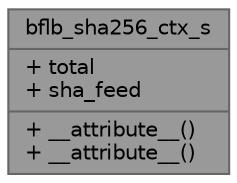 digraph "bflb_sha256_ctx_s"
{
 // LATEX_PDF_SIZE
  bgcolor="transparent";
  edge [fontname=Helvetica,fontsize=10,labelfontname=Helvetica,labelfontsize=10];
  node [fontname=Helvetica,fontsize=10,shape=box,height=0.2,width=0.4];
  Node1 [shape=record,label="{bflb_sha256_ctx_s\n|+ total\l+ sha_feed\l|+ __attribute__()\l+ __attribute__()\l}",height=0.2,width=0.4,color="gray40", fillcolor="grey60", style="filled", fontcolor="black",tooltip=" "];
}
